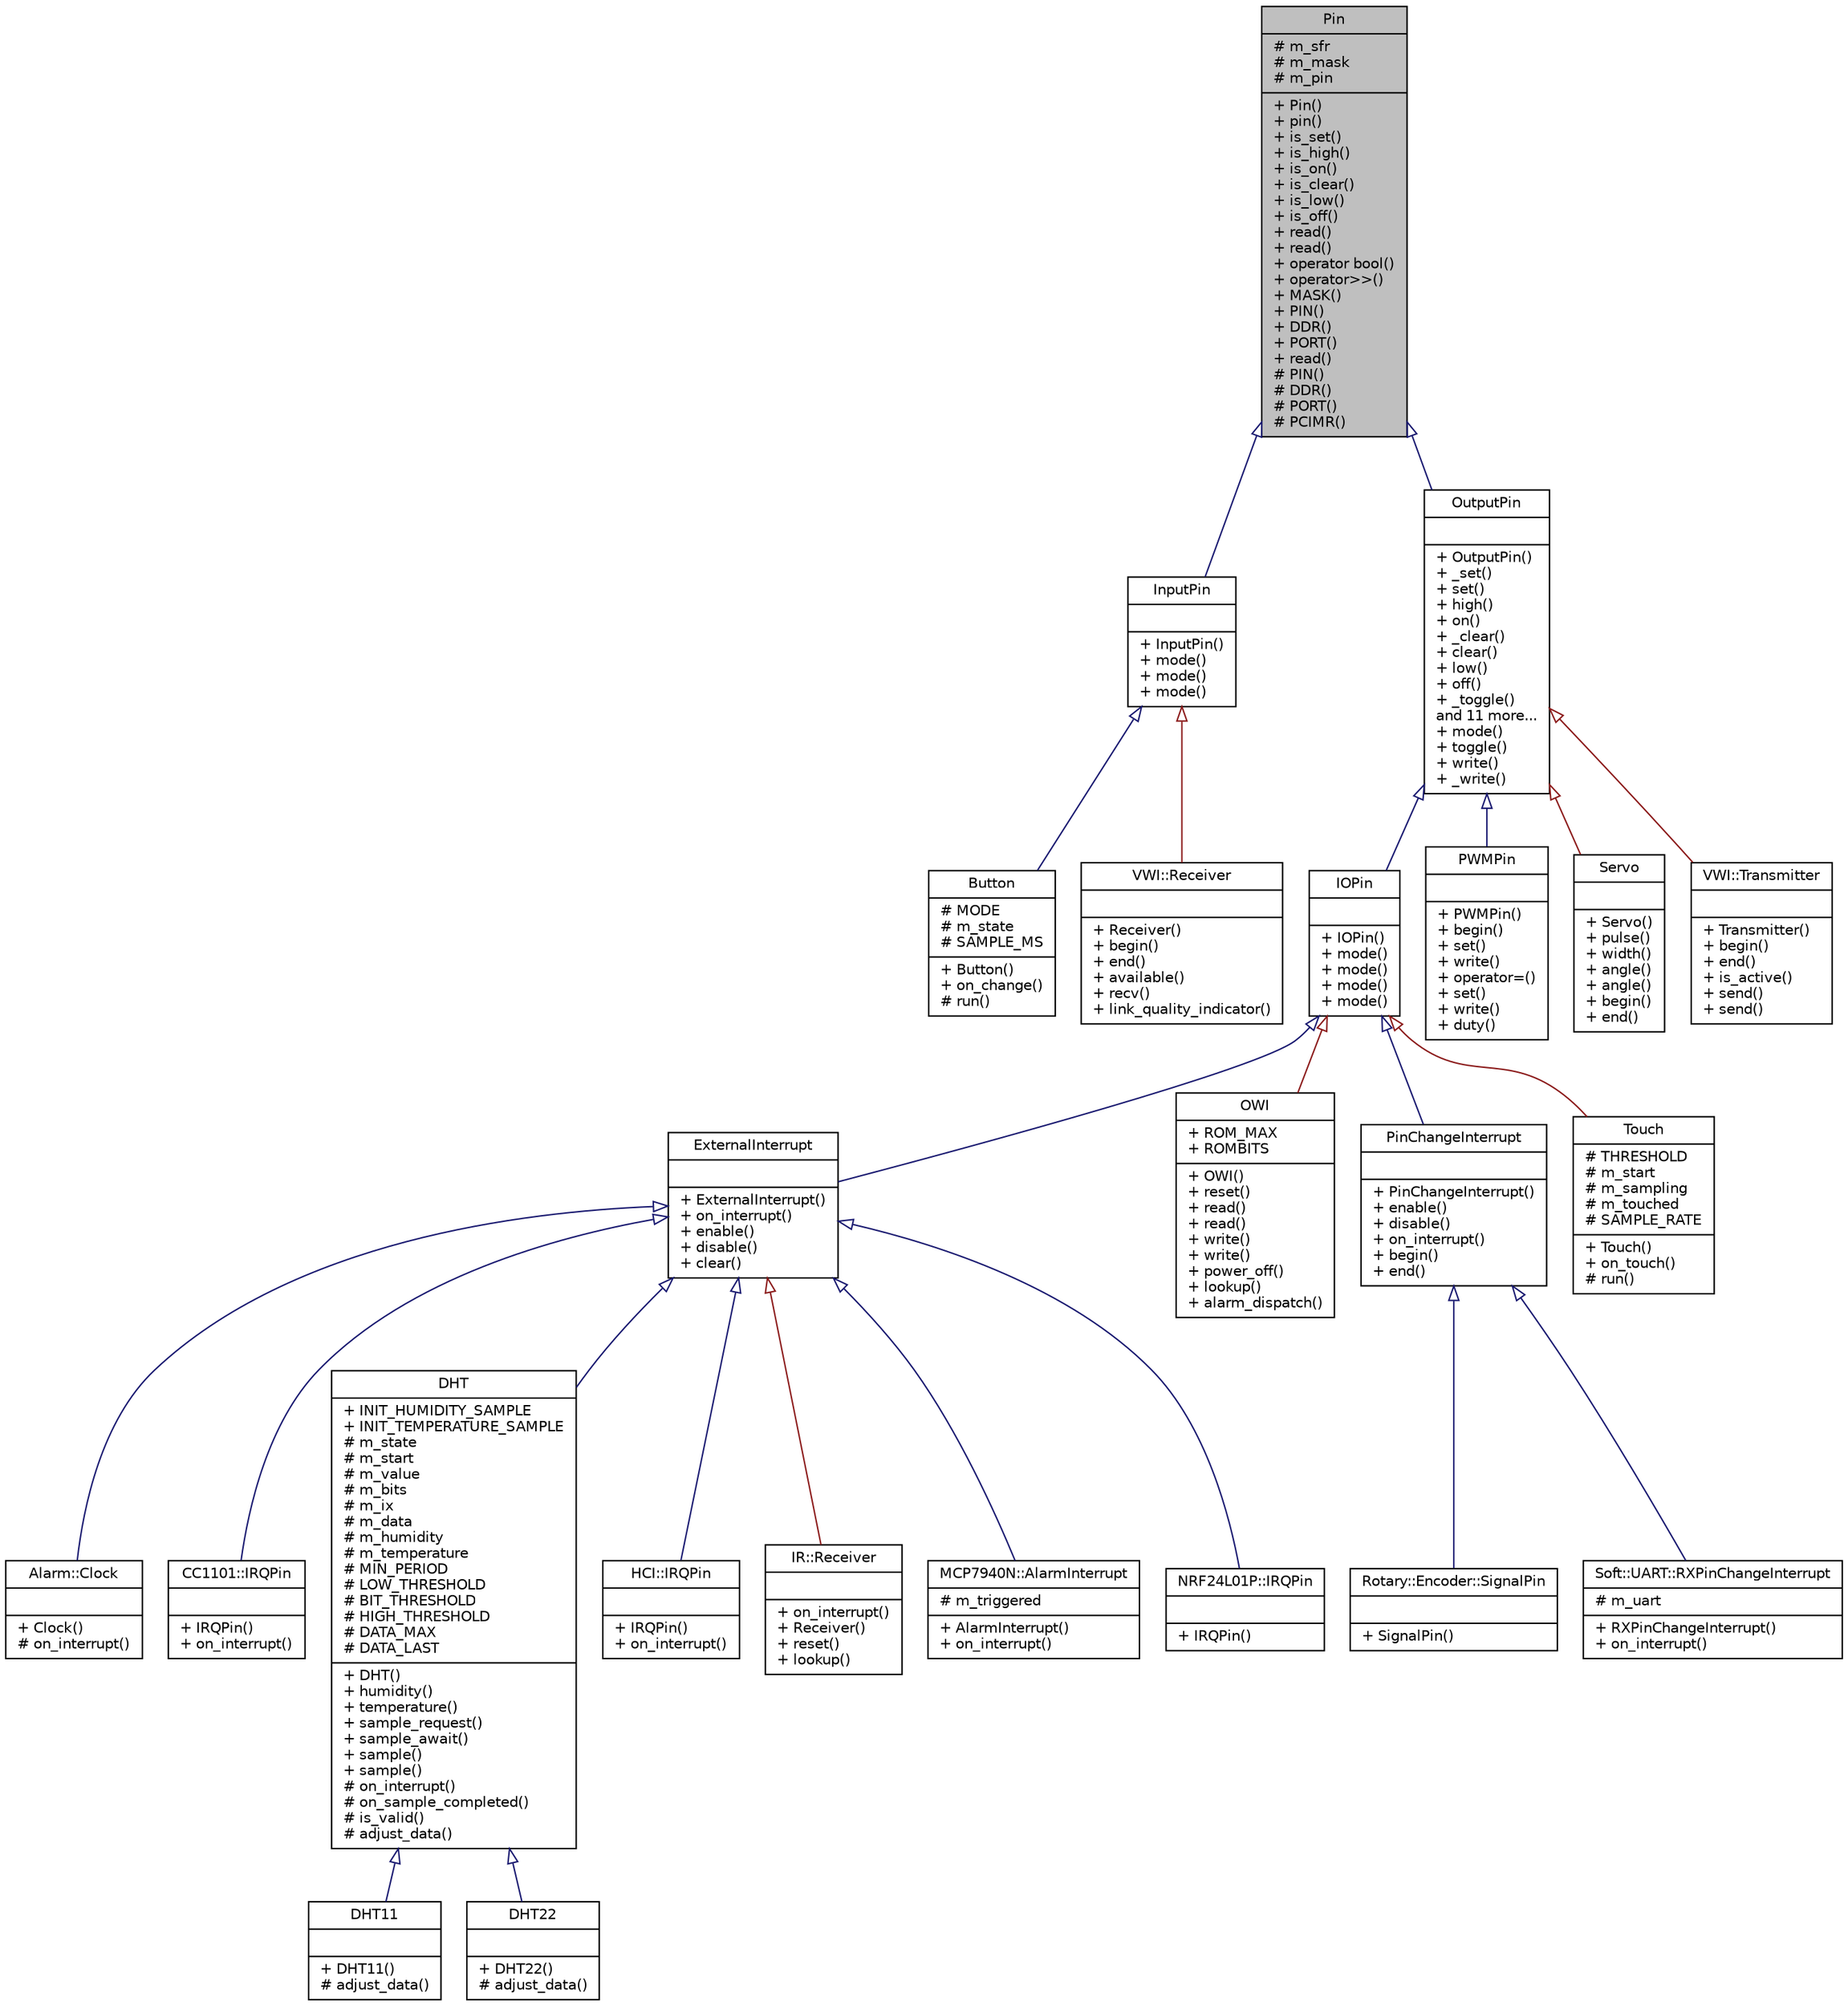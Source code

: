 digraph "Pin"
{
  edge [fontname="Helvetica",fontsize="10",labelfontname="Helvetica",labelfontsize="10"];
  node [fontname="Helvetica",fontsize="10",shape=record];
  Node1 [label="{Pin\n|# m_sfr\l# m_mask\l# m_pin\l|+ Pin()\l+ pin()\l+ is_set()\l+ is_high()\l+ is_on()\l+ is_clear()\l+ is_low()\l+ is_off()\l+ read()\l+ read()\l+ operator bool()\l+ operator\>\>()\l+ MASK()\l+ PIN()\l+ DDR()\l+ PORT()\l+ read()\l# PIN()\l# DDR()\l# PORT()\l# PCIMR()\l}",height=0.2,width=0.4,color="black", fillcolor="grey75", style="filled", fontcolor="black"];
  Node1 -> Node2 [dir="back",color="midnightblue",fontsize="10",style="solid",arrowtail="onormal",fontname="Helvetica"];
  Node2 [label="{InputPin\n||+ InputPin()\l+ mode()\l+ mode()\l+ mode()\l}",height=0.2,width=0.4,color="black", fillcolor="white", style="filled",URL="$d5/db0/classInputPin.html"];
  Node2 -> Node3 [dir="back",color="midnightblue",fontsize="10",style="solid",arrowtail="onormal",fontname="Helvetica"];
  Node3 [label="{Button\n|# MODE\l# m_state\l# SAMPLE_MS\l|+ Button()\l+ on_change()\l# run()\l}",height=0.2,width=0.4,color="black", fillcolor="white", style="filled",URL="$d1/d19/classButton.html"];
  Node2 -> Node4 [dir="back",color="firebrick4",fontsize="10",style="solid",arrowtail="onormal",fontname="Helvetica"];
  Node4 [label="{VWI::Receiver\n||+ Receiver()\l+ begin()\l+ end()\l+ available()\l+ recv()\l+ link_quality_indicator()\l}",height=0.2,width=0.4,color="black", fillcolor="white", style="filled",URL="$d4/db2/classVWI_1_1Receiver.html"];
  Node1 -> Node5 [dir="back",color="midnightblue",fontsize="10",style="solid",arrowtail="onormal",fontname="Helvetica"];
  Node5 [label="{OutputPin\n||+ OutputPin()\l+ _set()\l+ set()\l+ high()\l+ on()\l+ _clear()\l+ clear()\l+ low()\l+ off()\l+ _toggle()\land 11 more...\l+ mode()\l+ toggle()\l+ write()\l+ _write()\l}",height=0.2,width=0.4,color="black", fillcolor="white", style="filled",URL="$d2/d86/classOutputPin.html"];
  Node5 -> Node6 [dir="back",color="midnightblue",fontsize="10",style="solid",arrowtail="onormal",fontname="Helvetica"];
  Node6 [label="{IOPin\n||+ IOPin()\l+ mode()\l+ mode()\l+ mode()\l+ mode()\l}",height=0.2,width=0.4,color="black", fillcolor="white", style="filled",URL="$dd/d21/classIOPin.html"];
  Node6 -> Node7 [dir="back",color="midnightblue",fontsize="10",style="solid",arrowtail="onormal",fontname="Helvetica"];
  Node7 [label="{ExternalInterrupt\n||+ ExternalInterrupt()\l+ on_interrupt()\l+ enable()\l+ disable()\l+ clear()\l}",height=0.2,width=0.4,color="black", fillcolor="white", style="filled",URL="$d5/db6/classExternalInterrupt.html"];
  Node7 -> Node8 [dir="back",color="midnightblue",fontsize="10",style="solid",arrowtail="onormal",fontname="Helvetica"];
  Node8 [label="{Alarm::Clock\n||+ Clock()\l# on_interrupt()\l}",height=0.2,width=0.4,color="black", fillcolor="white", style="filled",URL="$da/d82/classAlarm_1_1Clock.html"];
  Node7 -> Node9 [dir="back",color="midnightblue",fontsize="10",style="solid",arrowtail="onormal",fontname="Helvetica"];
  Node9 [label="{CC1101::IRQPin\n||+ IRQPin()\l+ on_interrupt()\l}",height=0.2,width=0.4,color="black", fillcolor="white", style="filled",URL="$d3/d59/classCC1101_1_1IRQPin.html"];
  Node7 -> Node10 [dir="back",color="midnightblue",fontsize="10",style="solid",arrowtail="onormal",fontname="Helvetica"];
  Node10 [label="{DHT\n|+ INIT_HUMIDITY_SAMPLE\l+ INIT_TEMPERATURE_SAMPLE\l# m_state\l# m_start\l# m_value\l# m_bits\l# m_ix\l# m_data\l# m_humidity\l# m_temperature\l# MIN_PERIOD\l# LOW_THRESHOLD\l# BIT_THRESHOLD\l# HIGH_THRESHOLD\l# DATA_MAX\l# DATA_LAST\l|+ DHT()\l+ humidity()\l+ temperature()\l+ sample_request()\l+ sample_await()\l+ sample()\l+ sample()\l# on_interrupt()\l# on_sample_completed()\l# is_valid()\l# adjust_data()\l}",height=0.2,width=0.4,color="black", fillcolor="white", style="filled",URL="$da/da7/classDHT.html"];
  Node10 -> Node11 [dir="back",color="midnightblue",fontsize="10",style="solid",arrowtail="onormal",fontname="Helvetica"];
  Node11 [label="{DHT11\n||+ DHT11()\l# adjust_data()\l}",height=0.2,width=0.4,color="black", fillcolor="white", style="filled",URL="$d4/dd2/classDHT11.html"];
  Node10 -> Node12 [dir="back",color="midnightblue",fontsize="10",style="solid",arrowtail="onormal",fontname="Helvetica"];
  Node12 [label="{DHT22\n||+ DHT22()\l# adjust_data()\l}",height=0.2,width=0.4,color="black", fillcolor="white", style="filled",URL="$dc/d88/classDHT22.html"];
  Node7 -> Node13 [dir="back",color="midnightblue",fontsize="10",style="solid",arrowtail="onormal",fontname="Helvetica"];
  Node13 [label="{HCI::IRQPin\n||+ IRQPin()\l+ on_interrupt()\l}",height=0.2,width=0.4,color="black", fillcolor="white", style="filled",URL="$d3/def/classHCI_1_1IRQPin.html"];
  Node7 -> Node14 [dir="back",color="firebrick4",fontsize="10",style="solid",arrowtail="onormal",fontname="Helvetica"];
  Node14 [label="{IR::Receiver\n||+ on_interrupt()\l+ Receiver()\l+ reset()\l+ lookup()\l}",height=0.2,width=0.4,color="black", fillcolor="white", style="filled",URL="$d4/de0/classIR_1_1Receiver.html"];
  Node7 -> Node15 [dir="back",color="midnightblue",fontsize="10",style="solid",arrowtail="onormal",fontname="Helvetica"];
  Node15 [label="{MCP7940N::AlarmInterrupt\n|# m_triggered\l|+ AlarmInterrupt()\l+ on_interrupt()\l}",height=0.2,width=0.4,color="black", fillcolor="white", style="filled",URL="$dd/da9/classMCP7940N_1_1AlarmInterrupt.html"];
  Node7 -> Node16 [dir="back",color="midnightblue",fontsize="10",style="solid",arrowtail="onormal",fontname="Helvetica"];
  Node16 [label="{NRF24L01P::IRQPin\n||+ IRQPin()\l}",height=0.2,width=0.4,color="black", fillcolor="white", style="filled",URL="$da/d65/classNRF24L01P_1_1IRQPin.html"];
  Node6 -> Node17 [dir="back",color="firebrick4",fontsize="10",style="solid",arrowtail="onormal",fontname="Helvetica"];
  Node17 [label="{OWI\n|+ ROM_MAX\l+ ROMBITS\l|+ OWI()\l+ reset()\l+ read()\l+ read()\l+ write()\l+ write()\l+ power_off()\l+ lookup()\l+ alarm_dispatch()\l}",height=0.2,width=0.4,color="black", fillcolor="white", style="filled",URL="$d7/d90/classOWI.html"];
  Node6 -> Node18 [dir="back",color="midnightblue",fontsize="10",style="solid",arrowtail="onormal",fontname="Helvetica"];
  Node18 [label="{PinChangeInterrupt\n||+ PinChangeInterrupt()\l+ enable()\l+ disable()\l+ on_interrupt()\l+ begin()\l+ end()\l}",height=0.2,width=0.4,color="black", fillcolor="white", style="filled",URL="$d0/d6e/classPinChangeInterrupt.html"];
  Node18 -> Node19 [dir="back",color="midnightblue",fontsize="10",style="solid",arrowtail="onormal",fontname="Helvetica"];
  Node19 [label="{Rotary::Encoder::SignalPin\n||+ SignalPin()\l}",height=0.2,width=0.4,color="black", fillcolor="white", style="filled",URL="$d2/d71/classRotary_1_1Encoder_1_1SignalPin.html"];
  Node18 -> Node20 [dir="back",color="midnightblue",fontsize="10",style="solid",arrowtail="onormal",fontname="Helvetica"];
  Node20 [label="{Soft::UART::RXPinChangeInterrupt\n|# m_uart\l|+ RXPinChangeInterrupt()\l+ on_interrupt()\l}",height=0.2,width=0.4,color="black", fillcolor="white", style="filled",URL="$d4/d6d/classSoft_1_1UART_1_1RXPinChangeInterrupt.html"];
  Node6 -> Node21 [dir="back",color="firebrick4",fontsize="10",style="solid",arrowtail="onormal",fontname="Helvetica"];
  Node21 [label="{Touch\n|# THRESHOLD\l# m_start\l# m_sampling\l# m_touched\l# SAMPLE_RATE\l|+ Touch()\l+ on_touch()\l# run()\l}",height=0.2,width=0.4,color="black", fillcolor="white", style="filled",URL="$d7/d9b/classTouch.html"];
  Node5 -> Node22 [dir="back",color="midnightblue",fontsize="10",style="solid",arrowtail="onormal",fontname="Helvetica"];
  Node22 [label="{PWMPin\n||+ PWMPin()\l+ begin()\l+ set()\l+ write()\l+ operator=()\l+ set()\l+ write()\l+ duty()\l}",height=0.2,width=0.4,color="black", fillcolor="white", style="filled",URL="$d0/d8f/classPWMPin.html"];
  Node5 -> Node23 [dir="back",color="firebrick4",fontsize="10",style="solid",arrowtail="onormal",fontname="Helvetica"];
  Node23 [label="{Servo\n||+ Servo()\l+ pulse()\l+ width()\l+ angle()\l+ angle()\l+ begin()\l+ end()\l}",height=0.2,width=0.4,color="black", fillcolor="white", style="filled",URL="$d9/d2e/classServo.html"];
  Node5 -> Node24 [dir="back",color="firebrick4",fontsize="10",style="solid",arrowtail="onormal",fontname="Helvetica"];
  Node24 [label="{VWI::Transmitter\n||+ Transmitter()\l+ begin()\l+ end()\l+ is_active()\l+ send()\l+ send()\l}",height=0.2,width=0.4,color="black", fillcolor="white", style="filled",URL="$db/d13/classVWI_1_1Transmitter.html"];
}
